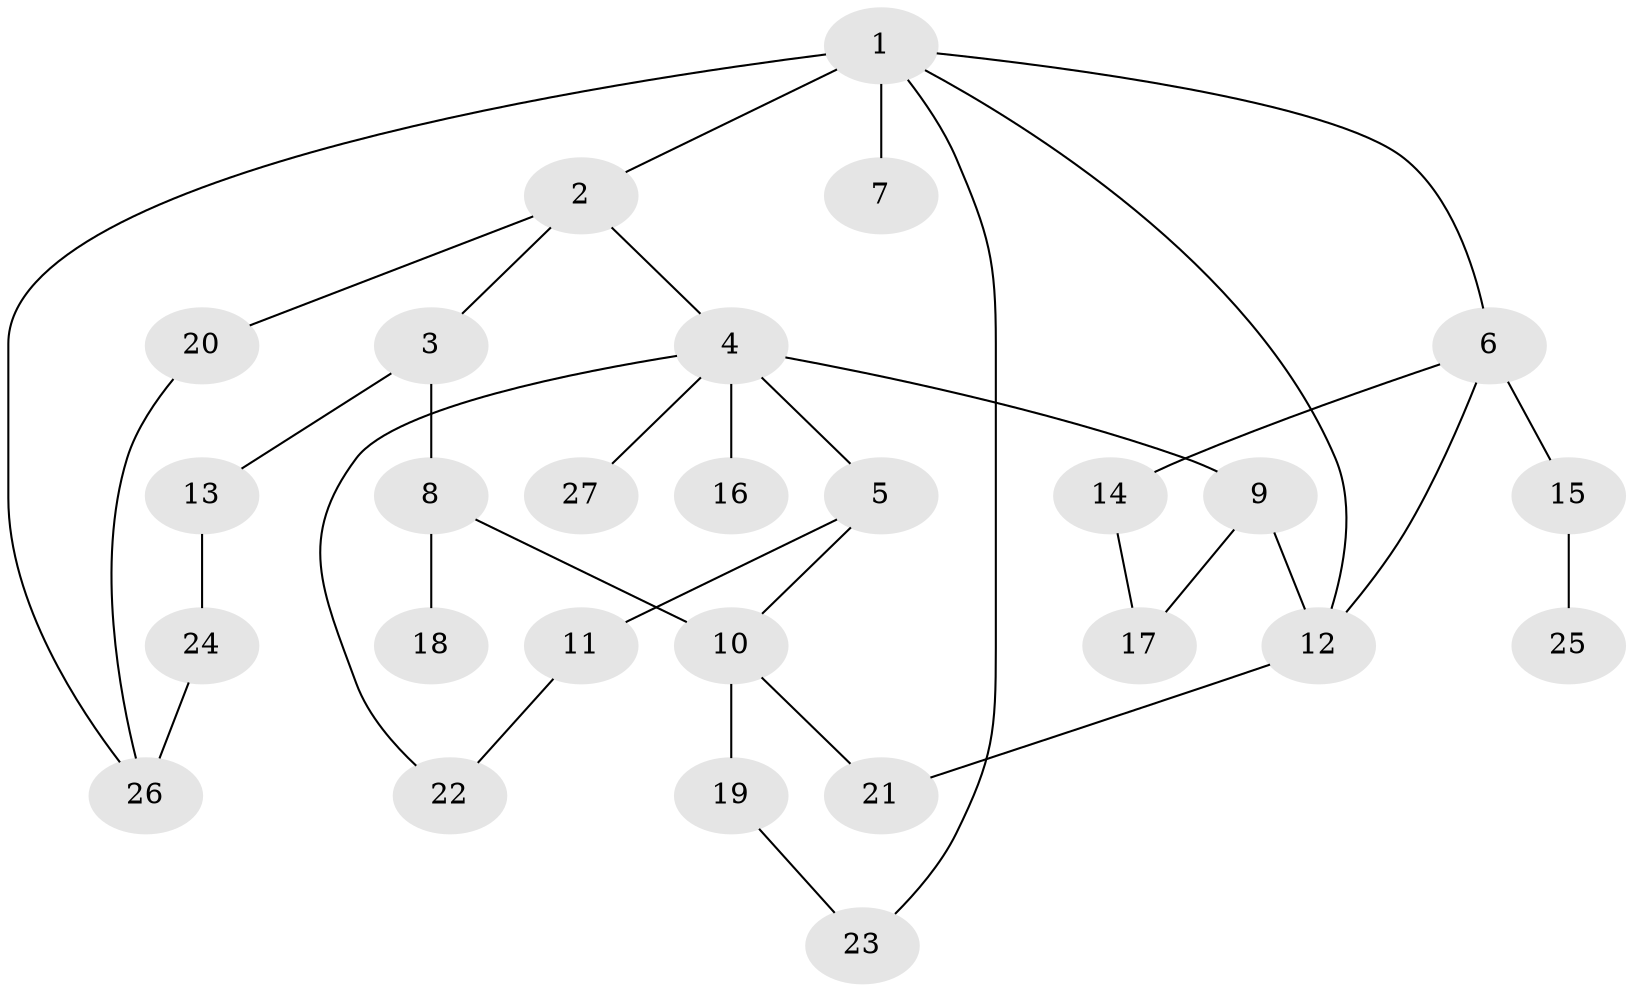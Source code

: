 // original degree distribution, {5: 0.05970149253731343, 4: 0.13432835820895522, 3: 0.13432835820895522, 2: 0.3582089552238806, 1: 0.31343283582089554}
// Generated by graph-tools (version 1.1) at 2025/48/03/04/25 22:48:47]
// undirected, 27 vertices, 35 edges
graph export_dot {
  node [color=gray90,style=filled];
  1;
  2;
  3;
  4;
  5;
  6;
  7;
  8;
  9;
  10;
  11;
  12;
  13;
  14;
  15;
  16;
  17;
  18;
  19;
  20;
  21;
  22;
  23;
  24;
  25;
  26;
  27;
  1 -- 2 [weight=1.0];
  1 -- 6 [weight=1.0];
  1 -- 7 [weight=2.0];
  1 -- 12 [weight=1.0];
  1 -- 23 [weight=1.0];
  1 -- 26 [weight=1.0];
  2 -- 3 [weight=1.0];
  2 -- 4 [weight=1.0];
  2 -- 20 [weight=1.0];
  3 -- 8 [weight=1.0];
  3 -- 13 [weight=1.0];
  4 -- 5 [weight=2.0];
  4 -- 9 [weight=1.0];
  4 -- 16 [weight=1.0];
  4 -- 22 [weight=1.0];
  4 -- 27 [weight=1.0];
  5 -- 10 [weight=1.0];
  5 -- 11 [weight=1.0];
  6 -- 12 [weight=1.0];
  6 -- 14 [weight=1.0];
  6 -- 15 [weight=1.0];
  8 -- 10 [weight=1.0];
  8 -- 18 [weight=1.0];
  9 -- 12 [weight=1.0];
  9 -- 17 [weight=1.0];
  10 -- 19 [weight=1.0];
  10 -- 21 [weight=1.0];
  11 -- 22 [weight=1.0];
  12 -- 21 [weight=1.0];
  13 -- 24 [weight=1.0];
  14 -- 17 [weight=1.0];
  15 -- 25 [weight=1.0];
  19 -- 23 [weight=1.0];
  20 -- 26 [weight=1.0];
  24 -- 26 [weight=2.0];
}
